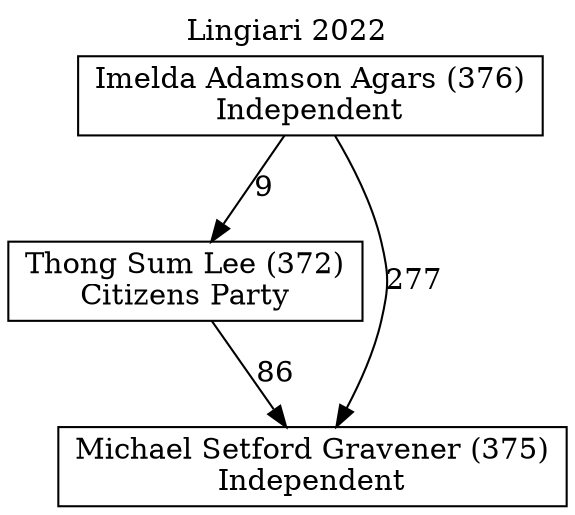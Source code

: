 // House preference flow
digraph "Michael Setford Gravener (375)_Lingiari_2022" {
	graph [label="Lingiari 2022" labelloc=t mclimit=10]
	node [shape=box]
	"Thong Sum Lee (372)" [label="Thong Sum Lee (372)
Citizens Party"]
	"Imelda Adamson Agars (376)" [label="Imelda Adamson Agars (376)
Independent"]
	"Michael Setford Gravener (375)" [label="Michael Setford Gravener (375)
Independent"]
	"Imelda Adamson Agars (376)" -> "Thong Sum Lee (372)" [label=9]
	"Thong Sum Lee (372)" -> "Michael Setford Gravener (375)" [label=86]
	"Imelda Adamson Agars (376)" -> "Michael Setford Gravener (375)" [label=277]
}
